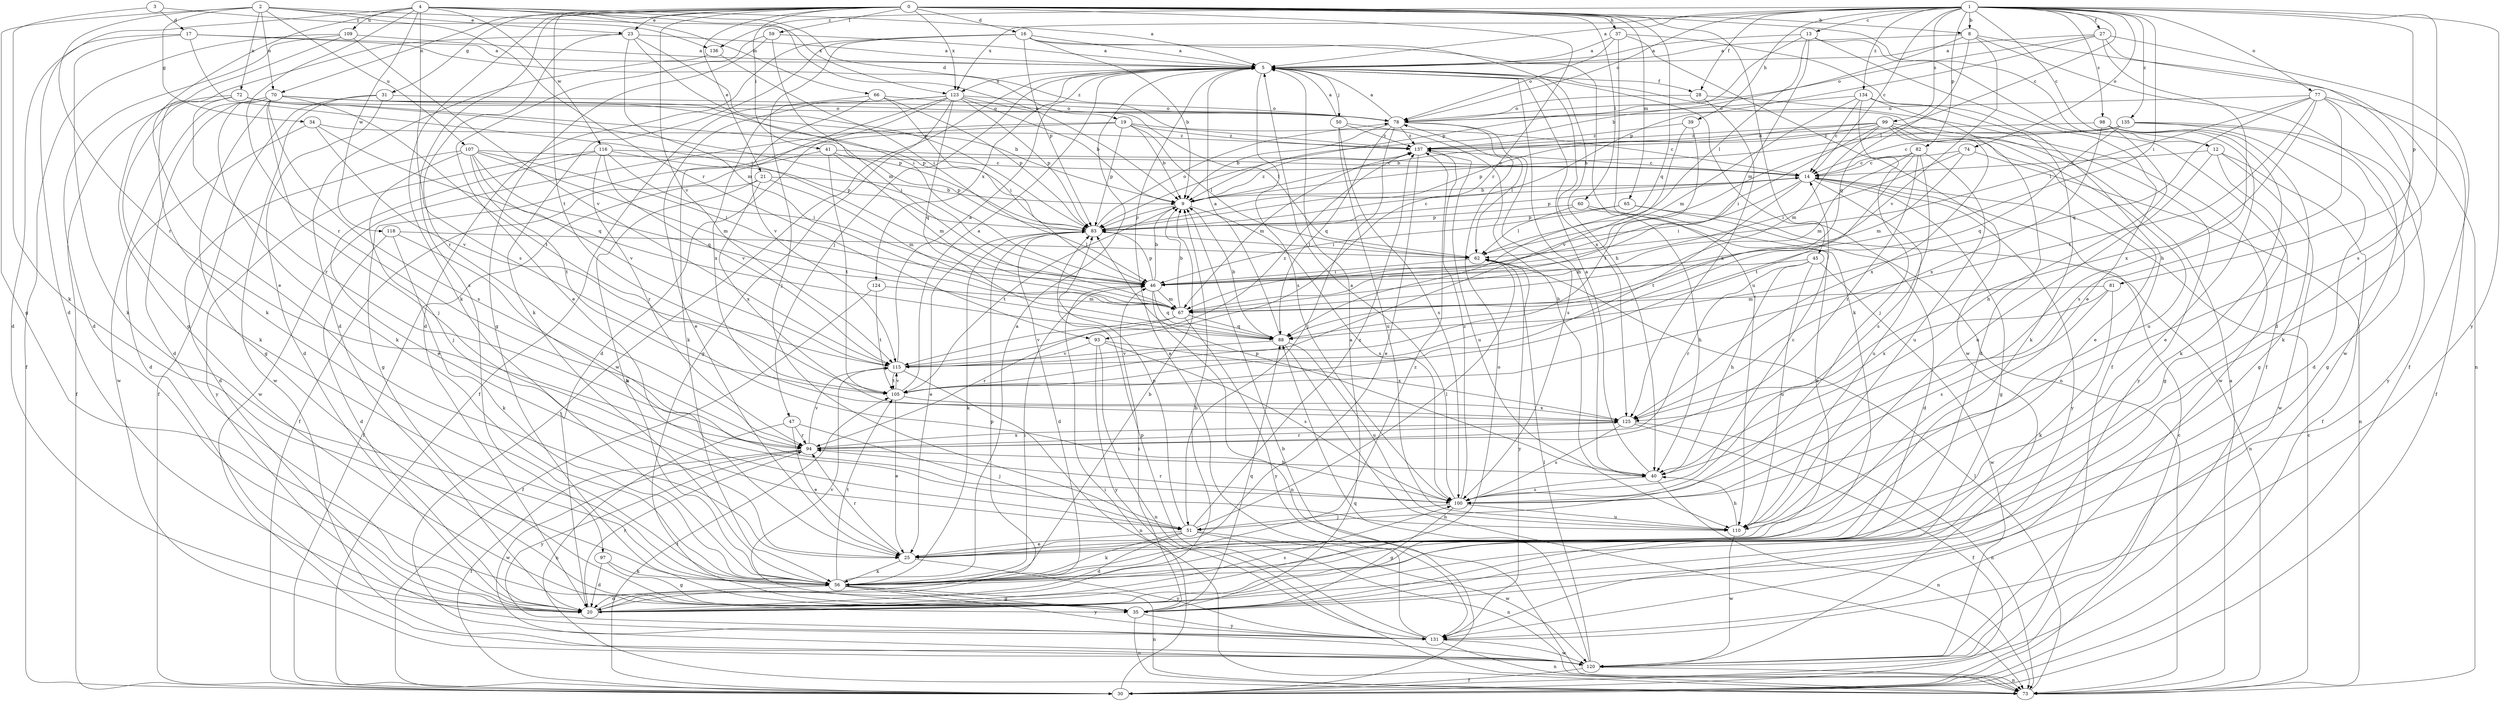 strict digraph  {
0;
1;
2;
3;
4;
5;
8;
9;
12;
13;
14;
16;
17;
19;
20;
21;
23;
25;
27;
28;
30;
31;
34;
35;
37;
39;
40;
41;
45;
46;
47;
50;
51;
56;
59;
60;
62;
65;
66;
67;
70;
72;
73;
74;
77;
78;
81;
82;
83;
88;
93;
94;
97;
98;
99;
100;
105;
107;
109;
110;
115;
116;
118;
120;
123;
124;
125;
131;
134;
135;
136;
137;
0 -> 8  [label=b];
0 -> 12  [label=c];
0 -> 16  [label=d];
0 -> 21  [label=e];
0 -> 23  [label=e];
0 -> 31  [label=g];
0 -> 37  [label=h];
0 -> 41  [label=i];
0 -> 45  [label=i];
0 -> 56  [label=k];
0 -> 59  [label=l];
0 -> 60  [label=l];
0 -> 65  [label=m];
0 -> 70  [label=n];
0 -> 88  [label=q];
0 -> 93  [label=r];
0 -> 97  [label=s];
0 -> 105  [label=t];
0 -> 115  [label=v];
0 -> 123  [label=x];
1 -> 5  [label=a];
1 -> 8  [label=b];
1 -> 12  [label=c];
1 -> 13  [label=c];
1 -> 14  [label=c];
1 -> 27  [label=f];
1 -> 28  [label=f];
1 -> 39  [label=h];
1 -> 46  [label=i];
1 -> 62  [label=l];
1 -> 74  [label=o];
1 -> 77  [label=o];
1 -> 78  [label=o];
1 -> 81  [label=p];
1 -> 82  [label=p];
1 -> 98  [label=s];
1 -> 99  [label=s];
1 -> 100  [label=s];
1 -> 123  [label=x];
1 -> 131  [label=y];
1 -> 134  [label=z];
1 -> 135  [label=z];
1 -> 136  [label=z];
2 -> 23  [label=e];
2 -> 34  [label=g];
2 -> 35  [label=g];
2 -> 70  [label=n];
2 -> 72  [label=n];
2 -> 93  [label=r];
2 -> 94  [label=r];
2 -> 107  [label=u];
2 -> 123  [label=x];
3 -> 17  [label=d];
3 -> 56  [label=k];
3 -> 136  [label=z];
4 -> 5  [label=a];
4 -> 9  [label=b];
4 -> 19  [label=d];
4 -> 20  [label=d];
4 -> 25  [label=e];
4 -> 66  [label=m];
4 -> 94  [label=r];
4 -> 100  [label=s];
4 -> 109  [label=u];
4 -> 116  [label=w];
4 -> 118  [label=w];
5 -> 28  [label=f];
5 -> 40  [label=h];
5 -> 47  [label=j];
5 -> 50  [label=j];
5 -> 73  [label=n];
5 -> 100  [label=s];
5 -> 120  [label=w];
5 -> 123  [label=x];
5 -> 124  [label=x];
5 -> 125  [label=x];
8 -> 5  [label=a];
8 -> 9  [label=b];
8 -> 73  [label=n];
8 -> 88  [label=q];
8 -> 115  [label=v];
8 -> 120  [label=w];
9 -> 83  [label=p];
9 -> 100  [label=s];
9 -> 105  [label=t];
9 -> 137  [label=z];
12 -> 14  [label=c];
12 -> 30  [label=f];
12 -> 35  [label=g];
12 -> 110  [label=u];
12 -> 120  [label=w];
13 -> 5  [label=a];
13 -> 25  [label=e];
13 -> 30  [label=f];
13 -> 62  [label=l];
13 -> 67  [label=m];
13 -> 83  [label=p];
14 -> 9  [label=b];
14 -> 35  [label=g];
14 -> 46  [label=i];
14 -> 83  [label=p];
14 -> 105  [label=t];
14 -> 110  [label=u];
14 -> 131  [label=y];
16 -> 5  [label=a];
16 -> 9  [label=b];
16 -> 20  [label=d];
16 -> 40  [label=h];
16 -> 51  [label=j];
16 -> 56  [label=k];
16 -> 83  [label=p];
16 -> 110  [label=u];
17 -> 5  [label=a];
17 -> 20  [label=d];
17 -> 46  [label=i];
17 -> 56  [label=k];
17 -> 137  [label=z];
19 -> 9  [label=b];
19 -> 14  [label=c];
19 -> 35  [label=g];
19 -> 62  [label=l];
19 -> 83  [label=p];
19 -> 120  [label=w];
19 -> 137  [label=z];
20 -> 9  [label=b];
20 -> 78  [label=o];
20 -> 83  [label=p];
20 -> 94  [label=r];
20 -> 100  [label=s];
21 -> 9  [label=b];
21 -> 30  [label=f];
21 -> 56  [label=k];
21 -> 67  [label=m];
21 -> 125  [label=x];
23 -> 5  [label=a];
23 -> 46  [label=i];
23 -> 56  [label=k];
23 -> 67  [label=m];
23 -> 83  [label=p];
23 -> 94  [label=r];
25 -> 56  [label=k];
25 -> 94  [label=r];
25 -> 131  [label=y];
27 -> 5  [label=a];
27 -> 20  [label=d];
27 -> 30  [label=f];
27 -> 40  [label=h];
27 -> 78  [label=o];
27 -> 83  [label=p];
28 -> 78  [label=o];
28 -> 120  [label=w];
28 -> 125  [label=x];
30 -> 9  [label=b];
30 -> 14  [label=c];
30 -> 46  [label=i];
30 -> 105  [label=t];
31 -> 20  [label=d];
31 -> 30  [label=f];
31 -> 78  [label=o];
31 -> 120  [label=w];
34 -> 20  [label=d];
34 -> 88  [label=q];
34 -> 115  [label=v];
34 -> 137  [label=z];
35 -> 5  [label=a];
35 -> 46  [label=i];
35 -> 73  [label=n];
35 -> 88  [label=q];
35 -> 115  [label=v];
35 -> 131  [label=y];
37 -> 5  [label=a];
37 -> 30  [label=f];
37 -> 56  [label=k];
37 -> 78  [label=o];
37 -> 120  [label=w];
39 -> 105  [label=t];
39 -> 115  [label=v];
39 -> 137  [label=z];
40 -> 5  [label=a];
40 -> 73  [label=n];
40 -> 83  [label=p];
40 -> 100  [label=s];
41 -> 14  [label=c];
41 -> 30  [label=f];
41 -> 67  [label=m];
41 -> 83  [label=p];
41 -> 105  [label=t];
45 -> 40  [label=h];
45 -> 46  [label=i];
45 -> 94  [label=r];
45 -> 110  [label=u];
45 -> 120  [label=w];
46 -> 9  [label=b];
46 -> 67  [label=m];
46 -> 73  [label=n];
46 -> 83  [label=p];
46 -> 88  [label=q];
47 -> 25  [label=e];
47 -> 51  [label=j];
47 -> 73  [label=n];
47 -> 94  [label=r];
50 -> 5  [label=a];
50 -> 40  [label=h];
50 -> 100  [label=s];
50 -> 110  [label=u];
50 -> 137  [label=z];
51 -> 20  [label=d];
51 -> 25  [label=e];
51 -> 56  [label=k];
51 -> 62  [label=l];
51 -> 73  [label=n];
51 -> 83  [label=p];
51 -> 120  [label=w];
51 -> 137  [label=z];
56 -> 5  [label=a];
56 -> 9  [label=b];
56 -> 20  [label=d];
56 -> 35  [label=g];
56 -> 46  [label=i];
56 -> 73  [label=n];
56 -> 105  [label=t];
56 -> 131  [label=y];
56 -> 137  [label=z];
59 -> 5  [label=a];
59 -> 25  [label=e];
59 -> 35  [label=g];
59 -> 67  [label=m];
60 -> 25  [label=e];
60 -> 40  [label=h];
60 -> 62  [label=l];
60 -> 83  [label=p];
62 -> 46  [label=i];
62 -> 131  [label=y];
65 -> 20  [label=d];
65 -> 46  [label=i];
65 -> 73  [label=n];
65 -> 83  [label=p];
66 -> 46  [label=i];
66 -> 78  [label=o];
66 -> 83  [label=p];
66 -> 115  [label=v];
66 -> 125  [label=x];
67 -> 9  [label=b];
67 -> 88  [label=q];
67 -> 94  [label=r];
67 -> 115  [label=v];
67 -> 131  [label=y];
70 -> 9  [label=b];
70 -> 20  [label=d];
70 -> 35  [label=g];
70 -> 51  [label=j];
70 -> 56  [label=k];
70 -> 78  [label=o];
70 -> 83  [label=p];
70 -> 100  [label=s];
70 -> 105  [label=t];
70 -> 120  [label=w];
72 -> 30  [label=f];
72 -> 46  [label=i];
72 -> 56  [label=k];
72 -> 78  [label=o];
72 -> 83  [label=p];
72 -> 94  [label=r];
73 -> 5  [label=a];
73 -> 14  [label=c];
73 -> 62  [label=l];
74 -> 14  [label=c];
74 -> 46  [label=i];
74 -> 67  [label=m];
74 -> 73  [label=n];
77 -> 30  [label=f];
77 -> 56  [label=k];
77 -> 62  [label=l];
77 -> 78  [label=o];
77 -> 88  [label=q];
77 -> 100  [label=s];
77 -> 105  [label=t];
77 -> 125  [label=x];
78 -> 5  [label=a];
78 -> 9  [label=b];
78 -> 51  [label=j];
78 -> 62  [label=l];
78 -> 88  [label=q];
78 -> 100  [label=s];
78 -> 137  [label=z];
81 -> 56  [label=k];
81 -> 67  [label=m];
81 -> 100  [label=s];
81 -> 125  [label=x];
82 -> 14  [label=c];
82 -> 67  [label=m];
82 -> 94  [label=r];
82 -> 100  [label=s];
82 -> 105  [label=t];
82 -> 110  [label=u];
83 -> 14  [label=c];
83 -> 20  [label=d];
83 -> 25  [label=e];
83 -> 56  [label=k];
83 -> 62  [label=l];
83 -> 78  [label=o];
88 -> 5  [label=a];
88 -> 9  [label=b];
88 -> 73  [label=n];
88 -> 110  [label=u];
88 -> 115  [label=v];
93 -> 73  [label=n];
93 -> 100  [label=s];
93 -> 115  [label=v];
93 -> 125  [label=x];
93 -> 131  [label=y];
94 -> 30  [label=f];
94 -> 40  [label=h];
94 -> 115  [label=v];
94 -> 120  [label=w];
94 -> 125  [label=x];
94 -> 131  [label=y];
97 -> 20  [label=d];
97 -> 35  [label=g];
97 -> 56  [label=k];
98 -> 25  [label=e];
98 -> 35  [label=g];
98 -> 40  [label=h];
98 -> 56  [label=k];
98 -> 125  [label=x];
98 -> 137  [label=z];
99 -> 9  [label=b];
99 -> 25  [label=e];
99 -> 46  [label=i];
99 -> 67  [label=m];
99 -> 83  [label=p];
99 -> 110  [label=u];
99 -> 125  [label=x];
99 -> 131  [label=y];
99 -> 137  [label=z];
100 -> 5  [label=a];
100 -> 14  [label=c];
100 -> 35  [label=g];
100 -> 51  [label=j];
100 -> 94  [label=r];
100 -> 110  [label=u];
100 -> 137  [label=z];
105 -> 5  [label=a];
105 -> 25  [label=e];
105 -> 115  [label=v];
105 -> 125  [label=x];
107 -> 14  [label=c];
107 -> 20  [label=d];
107 -> 46  [label=i];
107 -> 51  [label=j];
107 -> 67  [label=m];
107 -> 88  [label=q];
107 -> 105  [label=t];
107 -> 115  [label=v];
109 -> 5  [label=a];
109 -> 20  [label=d];
109 -> 30  [label=f];
109 -> 35  [label=g];
109 -> 115  [label=v];
110 -> 40  [label=h];
110 -> 120  [label=w];
115 -> 5  [label=a];
115 -> 73  [label=n];
115 -> 105  [label=t];
115 -> 137  [label=z];
116 -> 14  [label=c];
116 -> 25  [label=e];
116 -> 46  [label=i];
116 -> 83  [label=p];
116 -> 94  [label=r];
116 -> 115  [label=v];
116 -> 131  [label=y];
118 -> 20  [label=d];
118 -> 56  [label=k];
118 -> 62  [label=l];
118 -> 110  [label=u];
120 -> 30  [label=f];
120 -> 62  [label=l];
120 -> 73  [label=n];
120 -> 88  [label=q];
123 -> 9  [label=b];
123 -> 20  [label=d];
123 -> 25  [label=e];
123 -> 30  [label=f];
123 -> 35  [label=g];
123 -> 56  [label=k];
123 -> 62  [label=l];
123 -> 78  [label=o];
123 -> 83  [label=p];
123 -> 88  [label=q];
124 -> 30  [label=f];
124 -> 67  [label=m];
124 -> 105  [label=t];
125 -> 30  [label=f];
125 -> 73  [label=n];
125 -> 94  [label=r];
125 -> 100  [label=s];
131 -> 5  [label=a];
131 -> 73  [label=n];
131 -> 83  [label=p];
131 -> 120  [label=w];
134 -> 14  [label=c];
134 -> 20  [label=d];
134 -> 51  [label=j];
134 -> 56  [label=k];
134 -> 67  [label=m];
134 -> 78  [label=o];
135 -> 9  [label=b];
135 -> 14  [label=c];
135 -> 20  [label=d];
135 -> 35  [label=g];
135 -> 88  [label=q];
135 -> 131  [label=y];
135 -> 137  [label=z];
136 -> 20  [label=d];
136 -> 46  [label=i];
137 -> 14  [label=c];
137 -> 25  [label=e];
137 -> 67  [label=m];
137 -> 110  [label=u];
}
